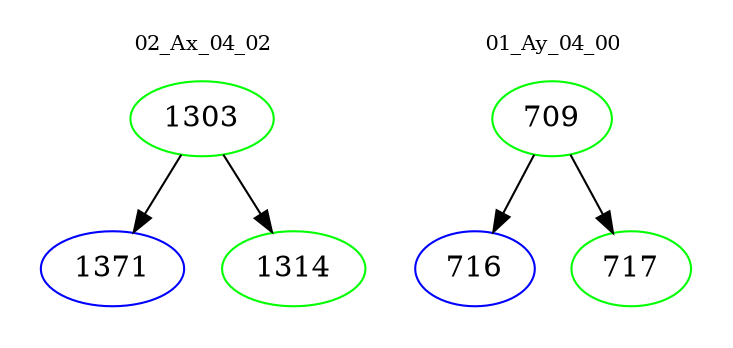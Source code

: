 digraph{
subgraph cluster_0 {
color = white
label = "02_Ax_04_02";
fontsize=10;
T0_1303 [label="1303", color="green"]
T0_1303 -> T0_1371 [color="black"]
T0_1371 [label="1371", color="blue"]
T0_1303 -> T0_1314 [color="black"]
T0_1314 [label="1314", color="green"]
}
subgraph cluster_1 {
color = white
label = "01_Ay_04_00";
fontsize=10;
T1_709 [label="709", color="green"]
T1_709 -> T1_716 [color="black"]
T1_716 [label="716", color="blue"]
T1_709 -> T1_717 [color="black"]
T1_717 [label="717", color="green"]
}
}
